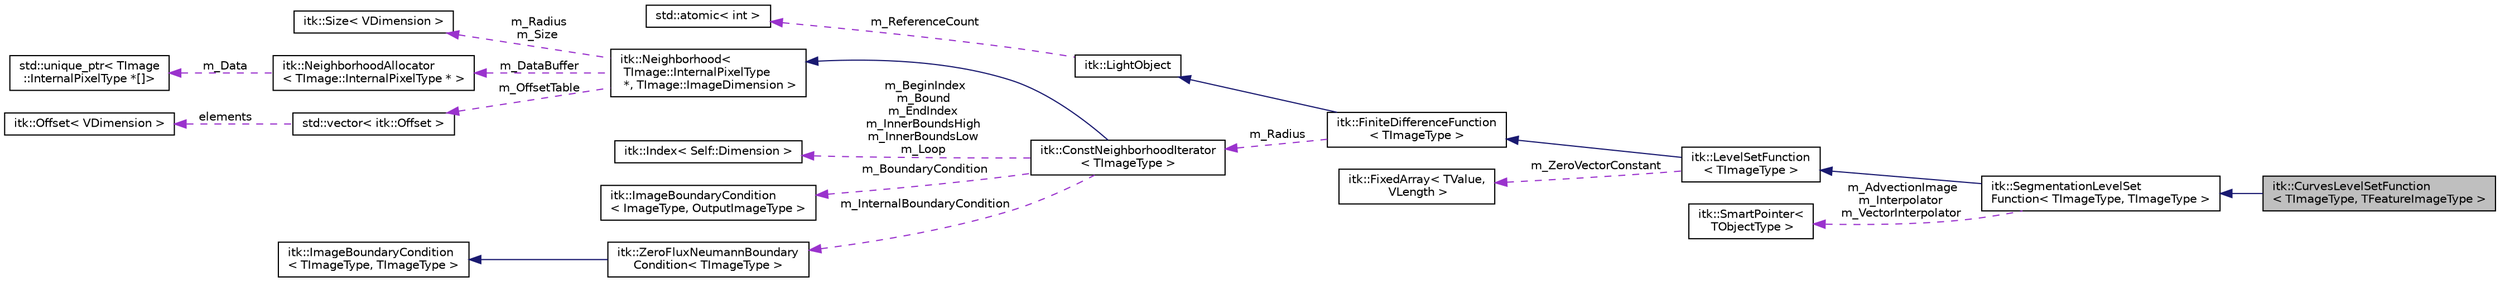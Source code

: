 digraph "itk::CurvesLevelSetFunction&lt; TImageType, TFeatureImageType &gt;"
{
 // LATEX_PDF_SIZE
  edge [fontname="Helvetica",fontsize="10",labelfontname="Helvetica",labelfontsize="10"];
  node [fontname="Helvetica",fontsize="10",shape=record];
  rankdir="LR";
  Node1 [label="itk::CurvesLevelSetFunction\l\< TImageType, TFeatureImageType \>",height=0.2,width=0.4,color="black", fillcolor="grey75", style="filled", fontcolor="black",tooltip="This function is used in CurvesLevelSetImageFilter to segment structures in images based on user supp..."];
  Node2 -> Node1 [dir="back",color="midnightblue",fontsize="10",style="solid",fontname="Helvetica"];
  Node2 [label="itk::SegmentationLevelSet\lFunction\< TImageType, TImageType \>",height=0.2,width=0.4,color="black", fillcolor="white", style="filled",URL="$classitk_1_1SegmentationLevelSetFunction.html",tooltip=" "];
  Node3 -> Node2 [dir="back",color="midnightblue",fontsize="10",style="solid",fontname="Helvetica"];
  Node3 [label="itk::LevelSetFunction\l\< TImageType \>",height=0.2,width=0.4,color="black", fillcolor="white", style="filled",URL="$classitk_1_1LevelSetFunction.html",tooltip="The LevelSetFunction class is a generic function object which can be used to create a level set metho..."];
  Node4 -> Node3 [dir="back",color="midnightblue",fontsize="10",style="solid",fontname="Helvetica"];
  Node4 [label="itk::FiniteDifferenceFunction\l\< TImageType \>",height=0.2,width=0.4,color="black", fillcolor="white", style="filled",URL="$classitk_1_1FiniteDifferenceFunction.html",tooltip=" "];
  Node5 -> Node4 [dir="back",color="midnightblue",fontsize="10",style="solid",fontname="Helvetica"];
  Node5 [label="itk::LightObject",height=0.2,width=0.4,color="black", fillcolor="white", style="filled",URL="$classitk_1_1LightObject.html",tooltip="Light weight base class for most itk classes."];
  Node6 -> Node5 [dir="back",color="darkorchid3",fontsize="10",style="dashed",label=" m_ReferenceCount" ,fontname="Helvetica"];
  Node6 [label="std::atomic\< int \>",height=0.2,width=0.4,color="black", fillcolor="white", style="filled",tooltip=" "];
  Node7 -> Node4 [dir="back",color="darkorchid3",fontsize="10",style="dashed",label=" m_Radius" ,fontname="Helvetica"];
  Node7 [label="itk::ConstNeighborhoodIterator\l\< TImageType \>",height=0.2,width=0.4,color="black", fillcolor="white", style="filled",URL="$classitk_1_1ConstNeighborhoodIterator.html",tooltip=" "];
  Node8 -> Node7 [dir="back",color="midnightblue",fontsize="10",style="solid",fontname="Helvetica"];
  Node8 [label="itk::Neighborhood\<\l TImage::InternalPixelType\l *, TImage::ImageDimension \>",height=0.2,width=0.4,color="black", fillcolor="white", style="filled",URL="$classitk_1_1Neighborhood.html",tooltip=" "];
  Node9 -> Node8 [dir="back",color="darkorchid3",fontsize="10",style="dashed",label=" m_Radius\nm_Size" ,fontname="Helvetica"];
  Node9 [label="itk::Size\< VDimension \>",height=0.2,width=0.4,color="black", fillcolor="white", style="filled",URL="$structitk_1_1Size.html",tooltip=" "];
  Node10 -> Node8 [dir="back",color="darkorchid3",fontsize="10",style="dashed",label=" m_DataBuffer" ,fontname="Helvetica"];
  Node10 [label="itk::NeighborhoodAllocator\l\< TImage::InternalPixelType * \>",height=0.2,width=0.4,color="black", fillcolor="white", style="filled",URL="$classitk_1_1NeighborhoodAllocator.html",tooltip=" "];
  Node11 -> Node10 [dir="back",color="darkorchid3",fontsize="10",style="dashed",label=" m_Data" ,fontname="Helvetica"];
  Node11 [label="std::unique_ptr\< TImage\l::InternalPixelType *[]\>",height=0.2,width=0.4,color="black", fillcolor="white", style="filled",tooltip=" "];
  Node12 -> Node8 [dir="back",color="darkorchid3",fontsize="10",style="dashed",label=" m_OffsetTable" ,fontname="Helvetica"];
  Node12 [label="std::vector\< itk::Offset \>",height=0.2,width=0.4,color="black", fillcolor="white", style="filled",tooltip=" "];
  Node13 -> Node12 [dir="back",color="darkorchid3",fontsize="10",style="dashed",label=" elements" ,fontname="Helvetica"];
  Node13 [label="itk::Offset\< VDimension \>",height=0.2,width=0.4,color="black", fillcolor="white", style="filled",URL="$structitk_1_1Offset.html",tooltip="Represent a n-dimensional offset between two n-dimensional indexes of n-dimensional image."];
  Node14 -> Node7 [dir="back",color="darkorchid3",fontsize="10",style="dashed",label=" m_BeginIndex\nm_Bound\nm_EndIndex\nm_InnerBoundsHigh\nm_InnerBoundsLow\nm_Loop" ,fontname="Helvetica"];
  Node14 [label="itk::Index\< Self::Dimension \>",height=0.2,width=0.4,color="black", fillcolor="white", style="filled",URL="$structitk_1_1Index.html",tooltip=" "];
  Node15 -> Node7 [dir="back",color="darkorchid3",fontsize="10",style="dashed",label=" m_BoundaryCondition" ,fontname="Helvetica"];
  Node15 [label="itk::ImageBoundaryCondition\l\< ImageType, OutputImageType \>",height=0.2,width=0.4,color="black", fillcolor="white", style="filled",URL="$classitk_1_1ImageBoundaryCondition.html",tooltip=" "];
  Node16 -> Node7 [dir="back",color="darkorchid3",fontsize="10",style="dashed",label=" m_InternalBoundaryCondition" ,fontname="Helvetica"];
  Node16 [label="itk::ZeroFluxNeumannBoundary\lCondition\< TImageType \>",height=0.2,width=0.4,color="black", fillcolor="white", style="filled",URL="$classitk_1_1ZeroFluxNeumannBoundaryCondition.html",tooltip=" "];
  Node17 -> Node16 [dir="back",color="midnightblue",fontsize="10",style="solid",fontname="Helvetica"];
  Node17 [label="itk::ImageBoundaryCondition\l\< TImageType, TImageType \>",height=0.2,width=0.4,color="black", fillcolor="white", style="filled",URL="$classitk_1_1ImageBoundaryCondition.html",tooltip=" "];
  Node18 -> Node3 [dir="back",color="darkorchid3",fontsize="10",style="dashed",label=" m_ZeroVectorConstant" ,fontname="Helvetica"];
  Node18 [label="itk::FixedArray\< TValue,\l VLength \>",height=0.2,width=0.4,color="black", fillcolor="white", style="filled",URL="$classitk_1_1FixedArray.html",tooltip="Simulate a standard C array with copy semantics."];
  Node19 -> Node2 [dir="back",color="darkorchid3",fontsize="10",style="dashed",label=" m_AdvectionImage\nm_Interpolator\nm_VectorInterpolator" ,fontname="Helvetica"];
  Node19 [label="itk::SmartPointer\<\l TObjectType \>",height=0.2,width=0.4,color="black", fillcolor="white", style="filled",URL="$classitk_1_1SmartPointer.html",tooltip="Implements transparent reference counting."];
}
